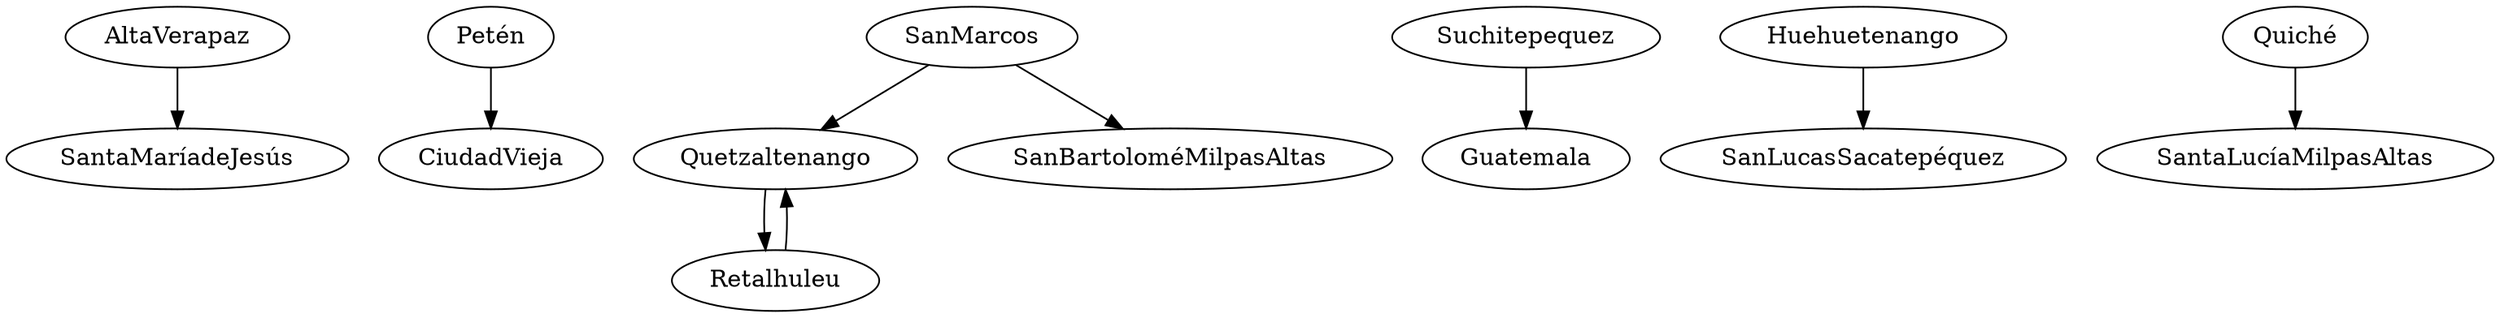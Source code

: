 digraph G{
AltaVerapaz -> SantaMaríadeJesús;
Petén -> CiudadVieja;
Quetzaltenango -> Retalhuleu;
Retalhuleu -> Quetzaltenango;
SanMarcos -> Quetzaltenango;
SanMarcos -> SanBartoloméMilpasAltas;
Suchitepequez -> Guatemala;
Huehuetenango -> SanLucasSacatepéquez;
Quiché -> SantaLucíaMilpasAltas;
}